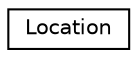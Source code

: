 digraph "Graphical Class Hierarchy"
{
  edge [fontname="Helvetica",fontsize="10",labelfontname="Helvetica",labelfontsize="10"];
  node [fontname="Helvetica",fontsize="10",shape=record];
  rankdir="LR";
  Node0 [label="Location",height=0.2,width=0.4,color="black", fillcolor="white", style="filled",URL="$classLocation.html",tooltip="Represents a real world location. "];
}
